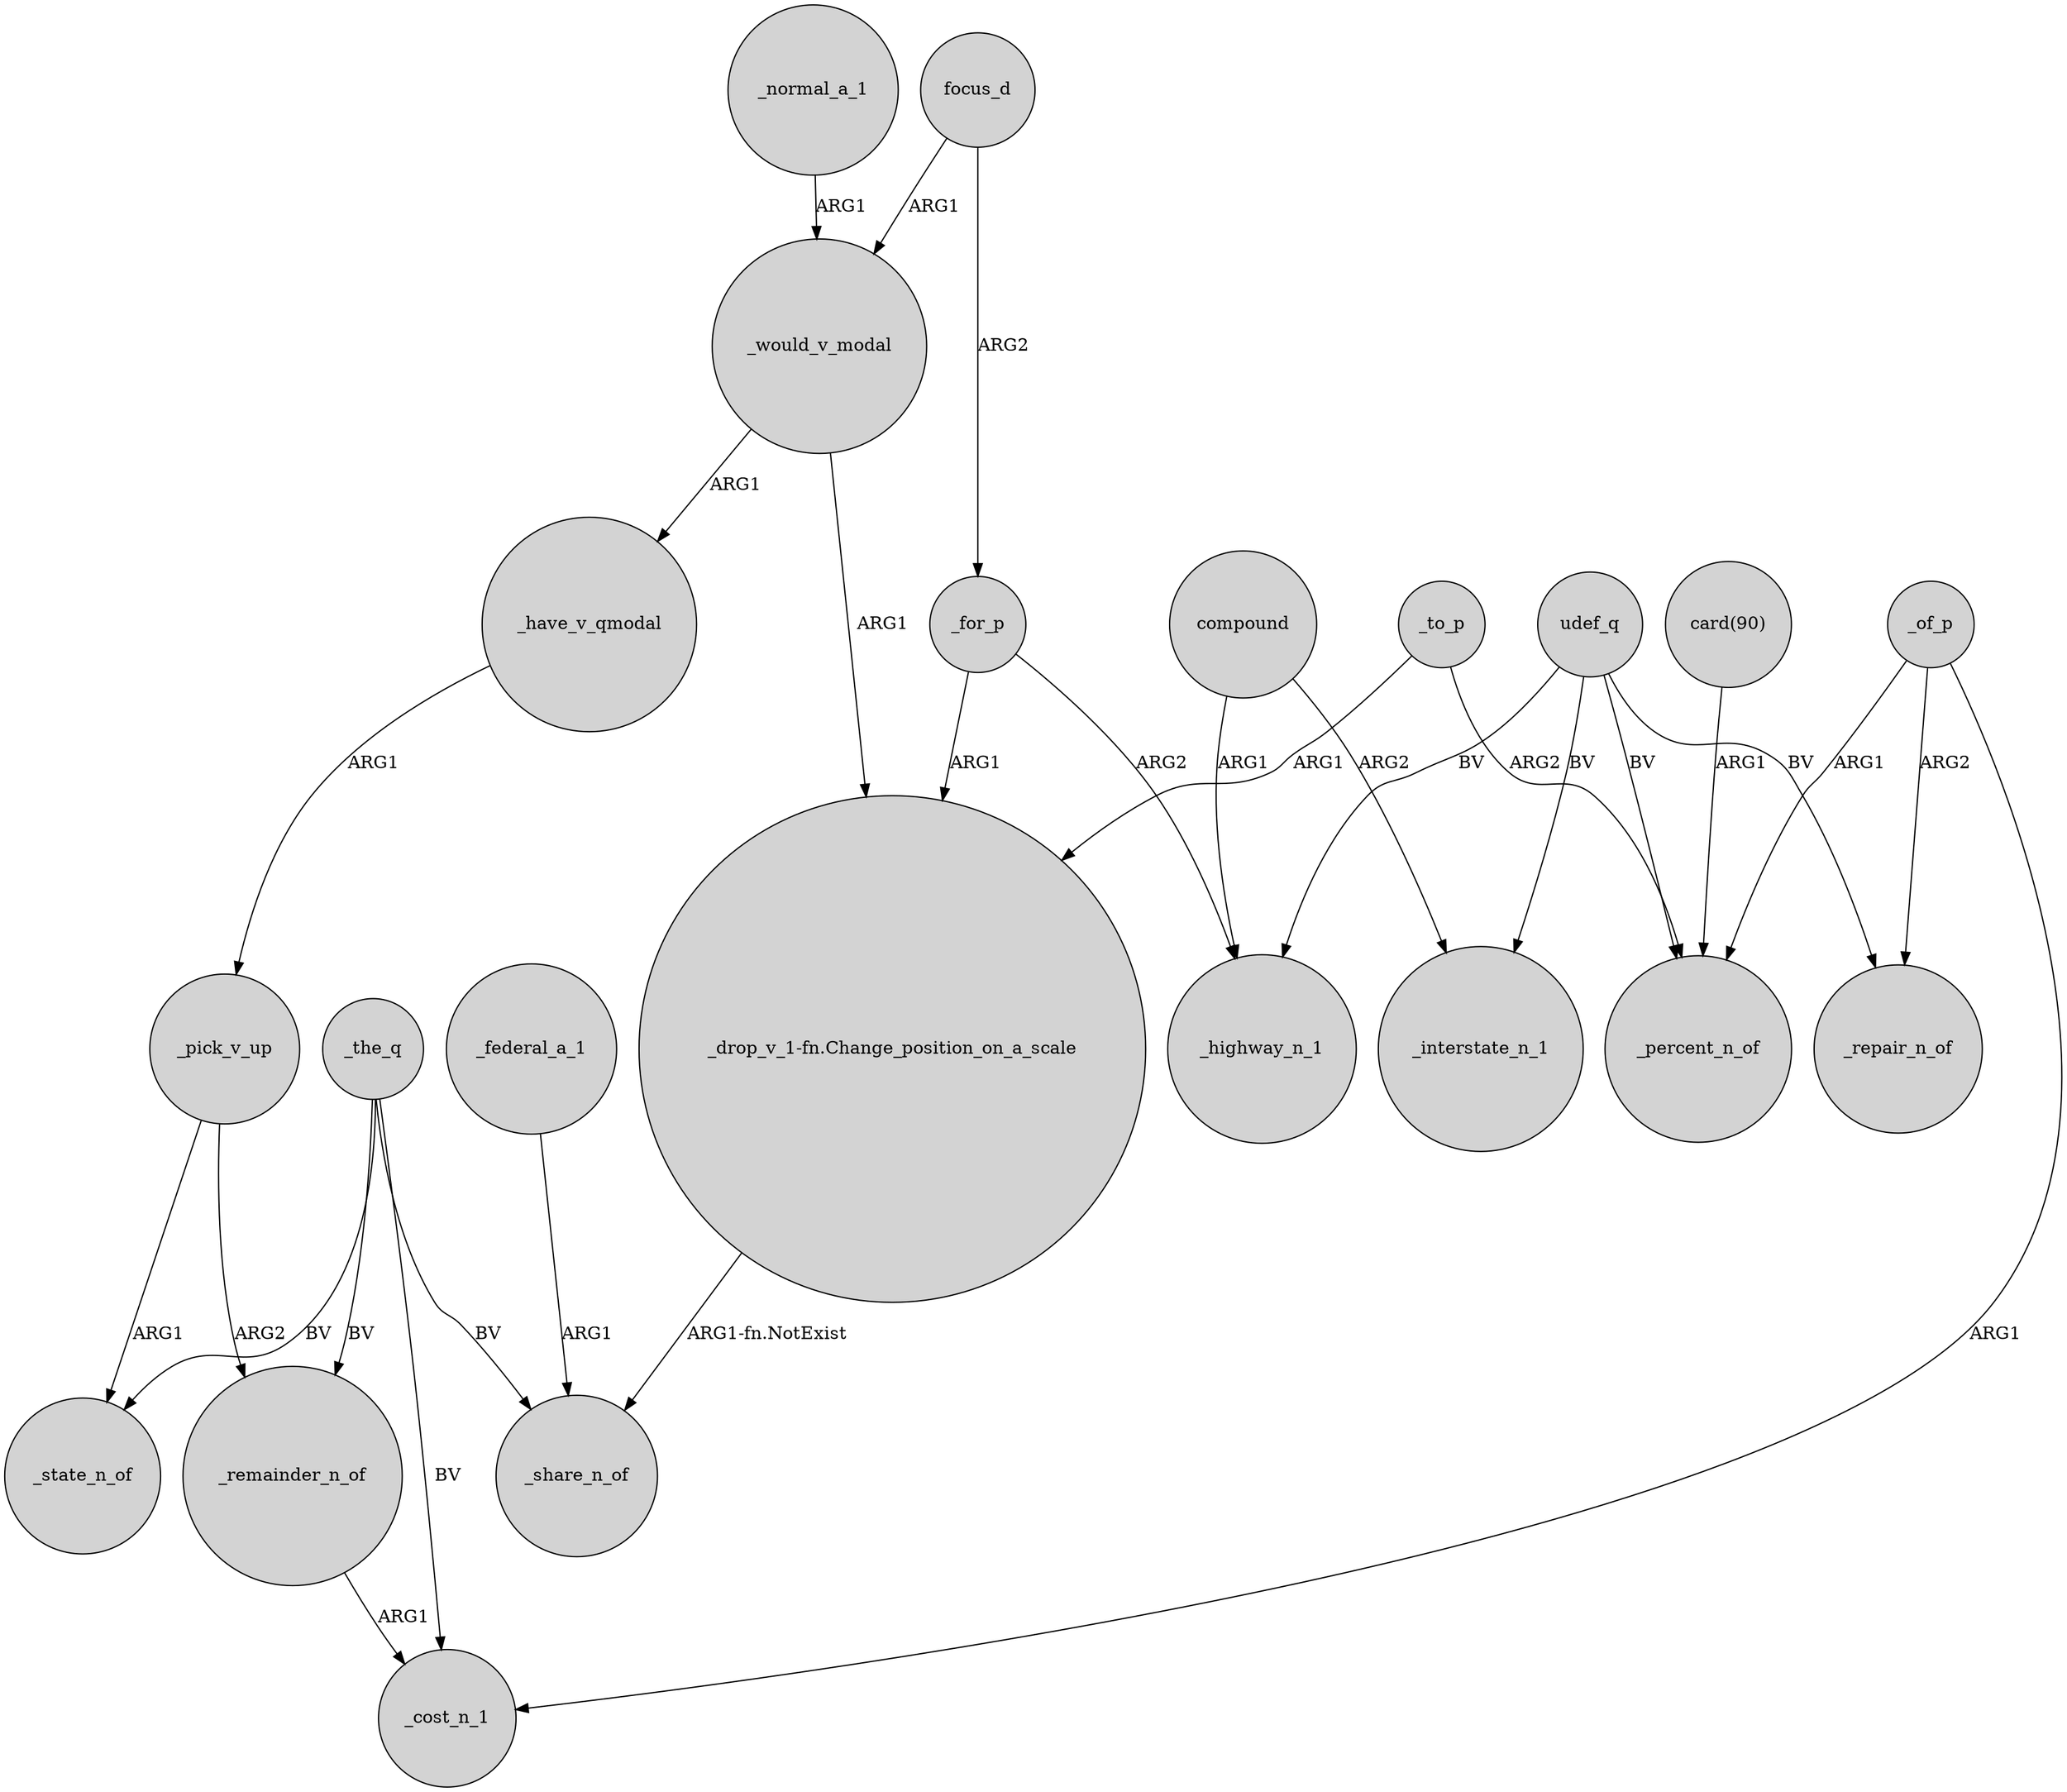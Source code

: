 digraph {
	node [shape=circle style=filled]
	_pick_v_up -> _remainder_n_of [label=ARG2]
	_for_p -> "_drop_v_1-fn.Change_position_on_a_scale" [label=ARG1]
	"_drop_v_1-fn.Change_position_on_a_scale" -> _share_n_of [label="ARG1-fn.NotExist"]
	udef_q -> _highway_n_1 [label=BV]
	compound -> _interstate_n_1 [label=ARG2]
	udef_q -> _repair_n_of [label=BV]
	_the_q -> _share_n_of [label=BV]
	udef_q -> _interstate_n_1 [label=BV]
	_would_v_modal -> "_drop_v_1-fn.Change_position_on_a_scale" [label=ARG1]
	_the_q -> _state_n_of [label=BV]
	focus_d -> _for_p [label=ARG2]
	_for_p -> _highway_n_1 [label=ARG2]
	_the_q -> _cost_n_1 [label=BV]
	_of_p -> _cost_n_1 [label=ARG1]
	_of_p -> _percent_n_of [label=ARG1]
	_to_p -> "_drop_v_1-fn.Change_position_on_a_scale" [label=ARG1]
	_federal_a_1 -> _share_n_of [label=ARG1]
	_pick_v_up -> _state_n_of [label=ARG1]
	_of_p -> _repair_n_of [label=ARG2]
	_the_q -> _remainder_n_of [label=BV]
	"card(90)" -> _percent_n_of [label=ARG1]
	_to_p -> _percent_n_of [label=ARG2]
	_remainder_n_of -> _cost_n_1 [label=ARG1]
	udef_q -> _percent_n_of [label=BV]
	compound -> _highway_n_1 [label=ARG1]
	_normal_a_1 -> _would_v_modal [label=ARG1]
	focus_d -> _would_v_modal [label=ARG1]
	_would_v_modal -> _have_v_qmodal [label=ARG1]
	_have_v_qmodal -> _pick_v_up [label=ARG1]
}
